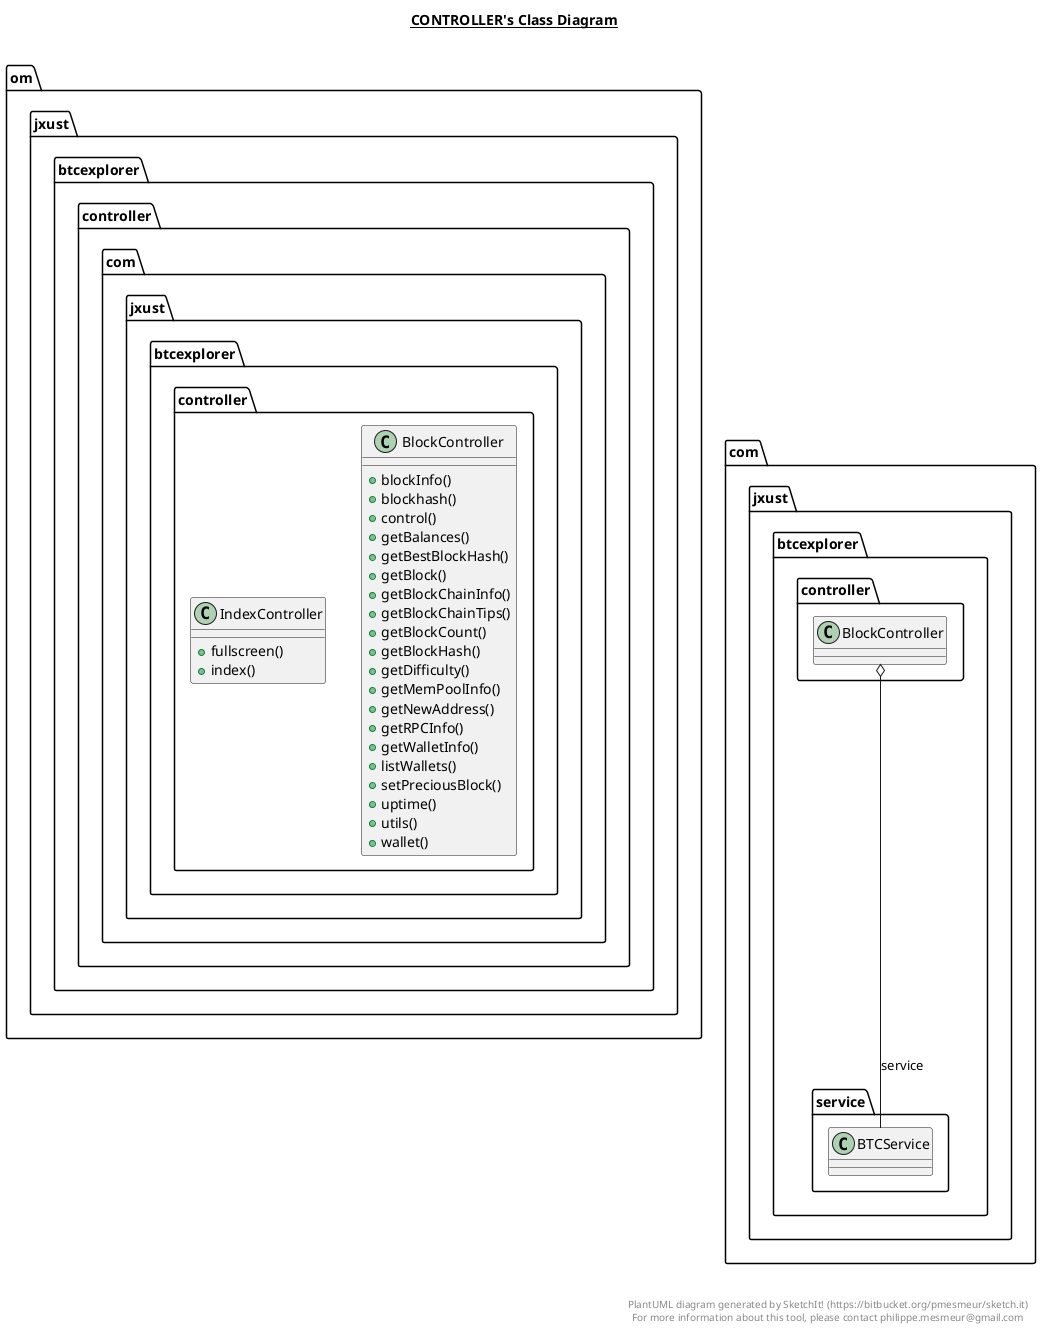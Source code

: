 @startuml

title __CONTROLLER's Class Diagram__\n


    namespace om.jxust.btcexplorer {
      namespace controller {
        class com.jxust.btcexplorer.controller.BlockController {
            + blockInfo()
            + blockhash()
            + control()
            + getBalances()
            + getBestBlockHash()
            + getBlock()
            + getBlockChainInfo()
            + getBlockChainTips()
            + getBlockCount()
            + getBlockHash()
            + getDifficulty()
            + getMemPoolInfo()
            + getNewAddress()
            + getRPCInfo()
            + getWalletInfo()
            + listWallets()
            + setPreciousBlock()
            + uptime()
            + utils()
            + wallet()
        }
      }
    }

  


    namespace om.jxust.btcexplorer {
      namespace controller {
        class com.jxust.btcexplorer.controller.IndexController {
            + fullscreen()
            + index()
        }
      }
    }

  

  com.jxust.btcexplorer.controller.BlockController o-- com.jxust.btcexplorer.service.BTCService : service


right footer


PlantUML diagram generated by SketchIt! (https://bitbucket.org/pmesmeur/sketch.it)
For more information about this tool, please contact philippe.mesmeur@gmail.com
endfooter

@enduml
